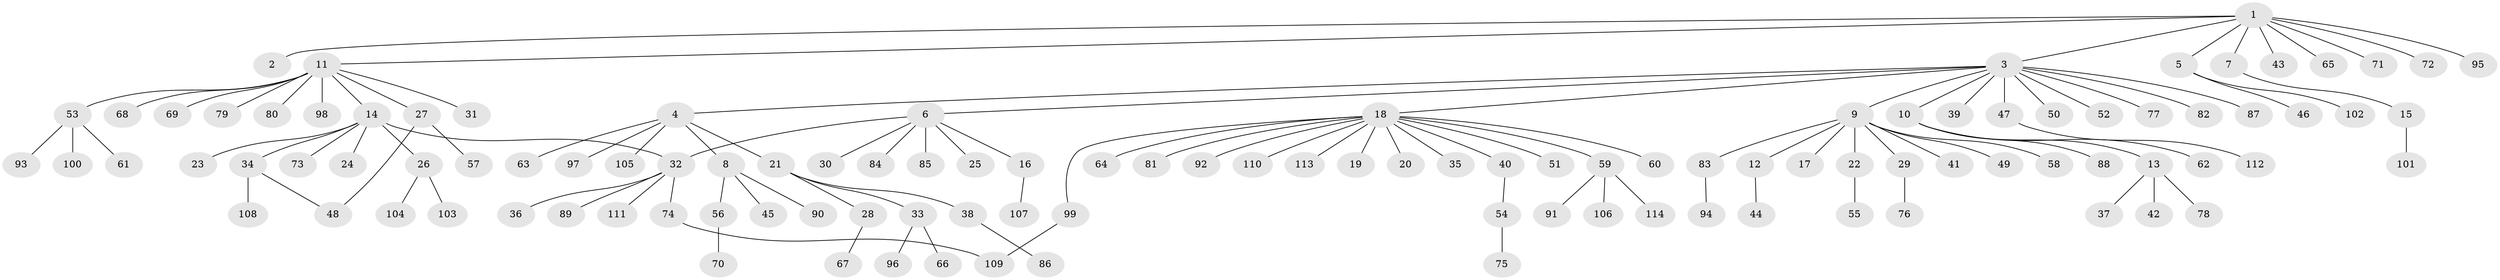 // Generated by graph-tools (version 1.1) at 2025/14/03/09/25 04:14:46]
// undirected, 114 vertices, 116 edges
graph export_dot {
graph [start="1"]
  node [color=gray90,style=filled];
  1;
  2;
  3;
  4;
  5;
  6;
  7;
  8;
  9;
  10;
  11;
  12;
  13;
  14;
  15;
  16;
  17;
  18;
  19;
  20;
  21;
  22;
  23;
  24;
  25;
  26;
  27;
  28;
  29;
  30;
  31;
  32;
  33;
  34;
  35;
  36;
  37;
  38;
  39;
  40;
  41;
  42;
  43;
  44;
  45;
  46;
  47;
  48;
  49;
  50;
  51;
  52;
  53;
  54;
  55;
  56;
  57;
  58;
  59;
  60;
  61;
  62;
  63;
  64;
  65;
  66;
  67;
  68;
  69;
  70;
  71;
  72;
  73;
  74;
  75;
  76;
  77;
  78;
  79;
  80;
  81;
  82;
  83;
  84;
  85;
  86;
  87;
  88;
  89;
  90;
  91;
  92;
  93;
  94;
  95;
  96;
  97;
  98;
  99;
  100;
  101;
  102;
  103;
  104;
  105;
  106;
  107;
  108;
  109;
  110;
  111;
  112;
  113;
  114;
  1 -- 2;
  1 -- 3;
  1 -- 5;
  1 -- 7;
  1 -- 11;
  1 -- 43;
  1 -- 65;
  1 -- 71;
  1 -- 72;
  1 -- 95;
  3 -- 4;
  3 -- 6;
  3 -- 9;
  3 -- 10;
  3 -- 18;
  3 -- 39;
  3 -- 47;
  3 -- 50;
  3 -- 52;
  3 -- 77;
  3 -- 82;
  3 -- 87;
  4 -- 8;
  4 -- 21;
  4 -- 63;
  4 -- 97;
  4 -- 105;
  5 -- 46;
  5 -- 102;
  6 -- 16;
  6 -- 25;
  6 -- 30;
  6 -- 32;
  6 -- 84;
  6 -- 85;
  7 -- 15;
  8 -- 45;
  8 -- 56;
  8 -- 90;
  9 -- 12;
  9 -- 17;
  9 -- 22;
  9 -- 29;
  9 -- 41;
  9 -- 49;
  9 -- 58;
  9 -- 83;
  10 -- 13;
  10 -- 62;
  10 -- 88;
  11 -- 14;
  11 -- 27;
  11 -- 31;
  11 -- 53;
  11 -- 68;
  11 -- 69;
  11 -- 79;
  11 -- 80;
  11 -- 98;
  12 -- 44;
  13 -- 37;
  13 -- 42;
  13 -- 78;
  14 -- 23;
  14 -- 24;
  14 -- 26;
  14 -- 32;
  14 -- 34;
  14 -- 73;
  15 -- 101;
  16 -- 107;
  18 -- 19;
  18 -- 20;
  18 -- 35;
  18 -- 40;
  18 -- 51;
  18 -- 59;
  18 -- 60;
  18 -- 64;
  18 -- 81;
  18 -- 92;
  18 -- 99;
  18 -- 110;
  18 -- 113;
  21 -- 28;
  21 -- 33;
  21 -- 38;
  22 -- 55;
  26 -- 103;
  26 -- 104;
  27 -- 48;
  27 -- 57;
  28 -- 67;
  29 -- 76;
  32 -- 36;
  32 -- 74;
  32 -- 89;
  32 -- 111;
  33 -- 66;
  33 -- 96;
  34 -- 48;
  34 -- 108;
  38 -- 86;
  40 -- 54;
  47 -- 112;
  53 -- 61;
  53 -- 93;
  53 -- 100;
  54 -- 75;
  56 -- 70;
  59 -- 91;
  59 -- 106;
  59 -- 114;
  74 -- 109;
  83 -- 94;
  99 -- 109;
}
